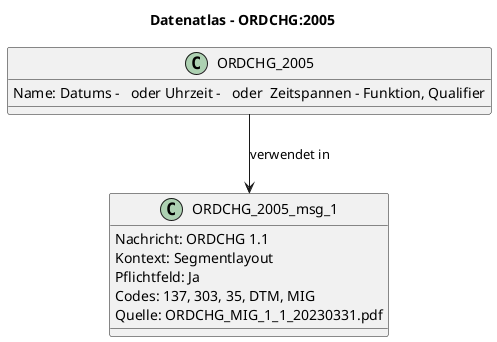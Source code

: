 @startuml
title Datenatlas – ORDCHG:2005
class ORDCHG_2005 {
  Name: Datums -   oder Uhrzeit -   oder  Zeitspannen - Funktion, Qualifier
}
class ORDCHG_2005_msg_1 {
  Nachricht: ORDCHG 1.1
  Kontext: Segmentlayout
  Pflichtfeld: Ja
  Codes: 137, 303, 35, DTM, MIG
  Quelle: ORDCHG_MIG_1_1_20230331.pdf
}
ORDCHG_2005 --> ORDCHG_2005_msg_1 : verwendet in
@enduml